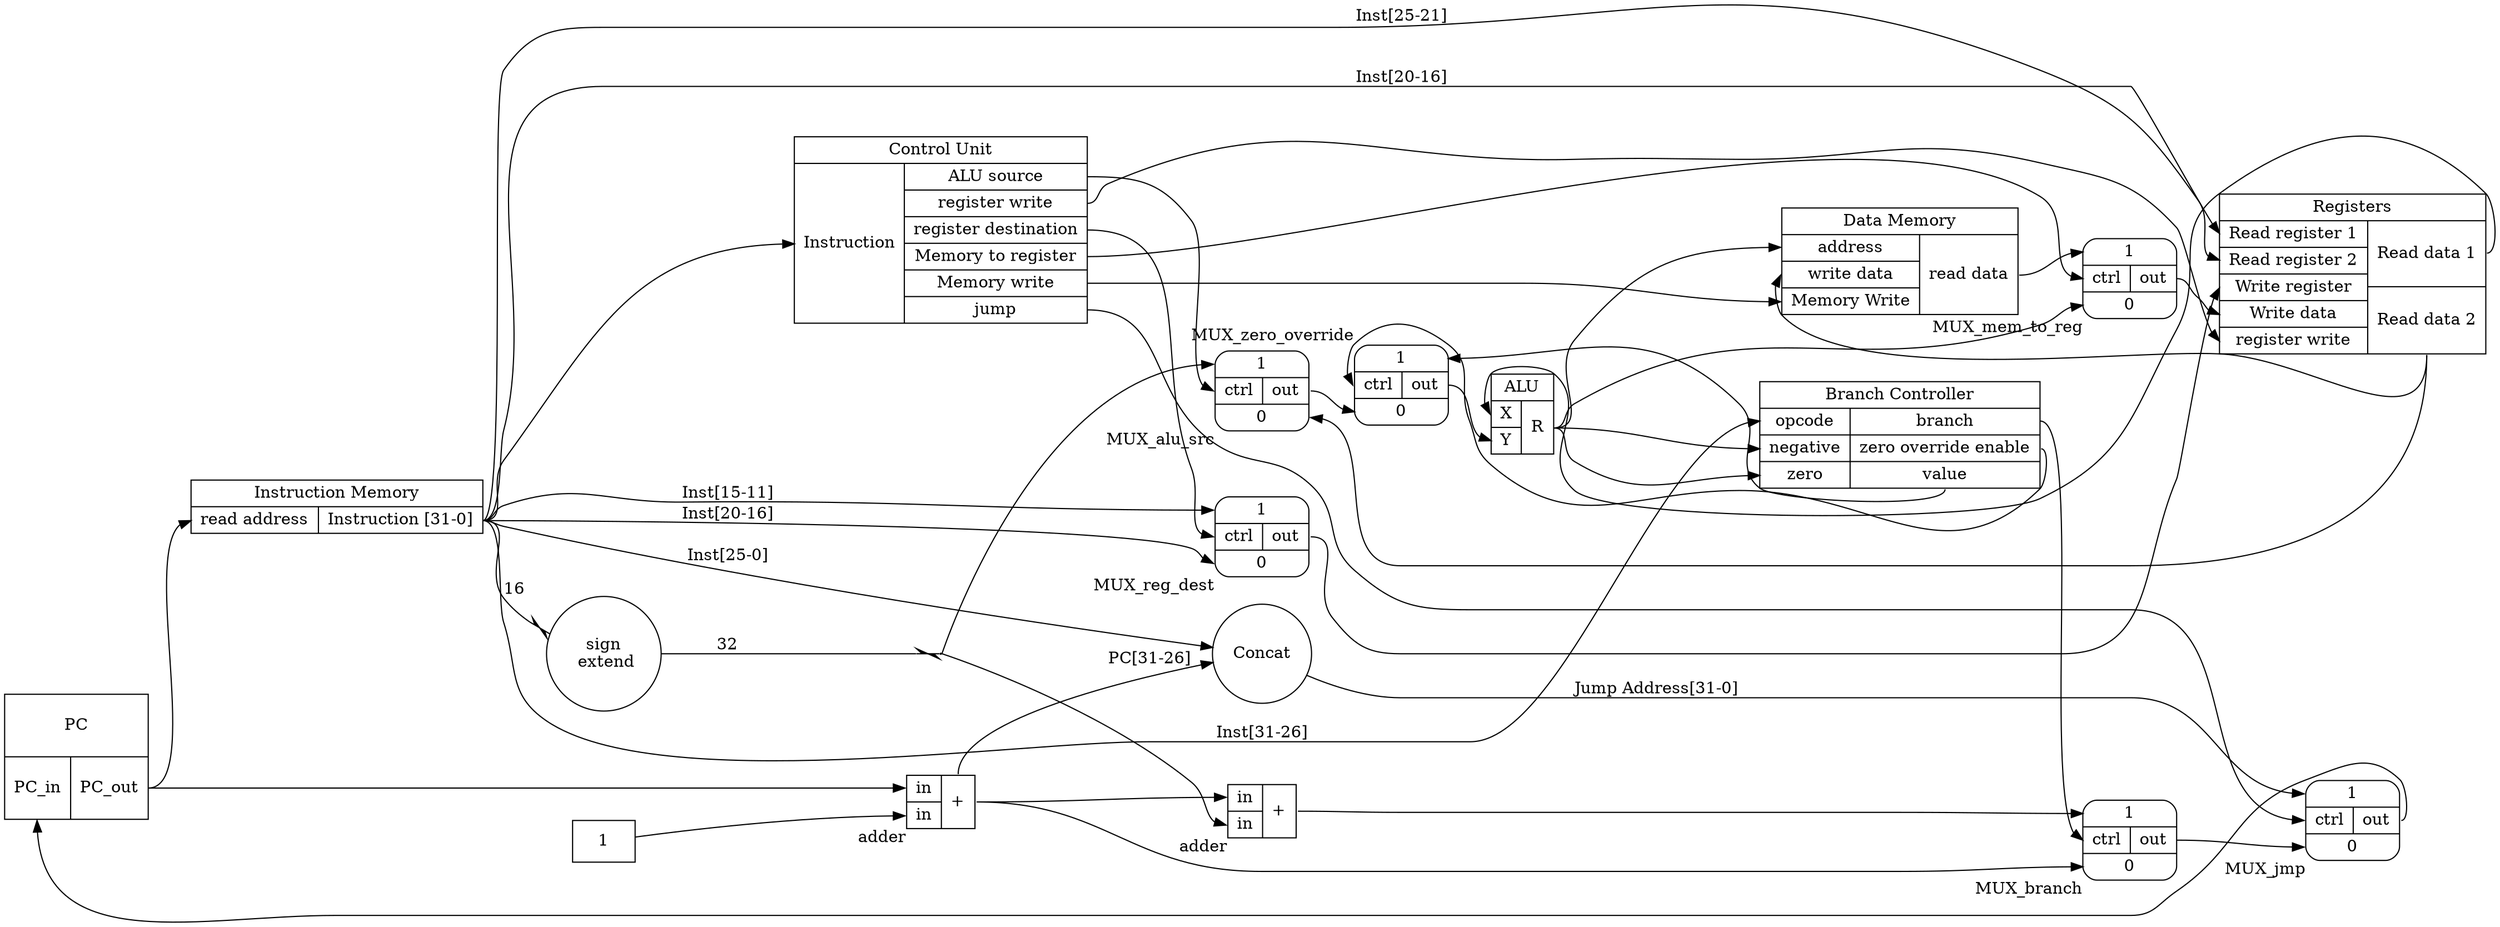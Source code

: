 digraph graphname {
    graph [rankdir="LR" overlap="false" splines="true"]; //splines="ortho"
    node [shape=record];


    // f0 always refer to the part of block/component/blob that has its name on it
    // except for muxes, which have their names floating around them as an external label
    "PC" [height="1.5" label="<f0> PC | {<in> PC_in | <out> PC_out }"];

    "Add1" [xlabel="adder" label="{{<in1> in | <in2> in} | <out> +}}"]; //in1 should get rendered as the top one
    "constant_1" [label="1" shape="text"];


    "Add2" [xlabel="adder" label="{{<in1> in | <in2> in} | <out> +}}"];
    "Concat" [shape="circle"];
    "Sign Extend" [ shape="circle" label="sign\n extend"];

    "Control Unit" [label="<f0> Control Unit | {{ <inst> Instruction} | {<alusource> ALU source | <regwrite> register write | <regdest> register destination | <memtoreg> Memory to register | <memw> Memory write | <jump> jump}}"];
    "Branch Controller" [label="<f0> Branch Controller | {{<opcode> opcode | <negative> negative | <zero> zero } | { <branch> branch | <zerooverride> zero override enable | <value> value }}"];

    "ALU" [label="<f0> ALU | {{<x> X | <y> Y} | {<r> R}}"];

    "Registers" [label="<f0> Registers | {{<readreg1> Read register 1 | <readreg2> Read register 2 | <wreg> Write register | <wdata> Write data | <regwrite> register write} | {<readdata1> Read data 1 | <readdata2> Read data 2}} "];

    "Instruction Memory" [label=" <f0>Instruction Memory | {<read address> read address | <inst> Instruction [31-0]}"];
    "Data Memory" [label=" <f0> Data Memory | {{ <address> address | <wdata> write data | <memwrite> Memory Write } | {<rdata> read data} }}"];

    // MUX layout:
    // 1 on top, 0 on bottom
    // control signal is middle-left
    // output is middle-right
    "Register Destination MUX" [shape="Mrecord" label="<1> 1 | { <control> ctrl | <out> out } | <0> 0" xlabel="MUX_reg_dest"];
    "ALU Source MUX" [shape="Mrecord" label="<1> 1 | { <control> ctrl | <out> out } | <0> 0" xlabel="MUX_alu_src"];
    "Branch MUX" [shape="Mrecord" label="<1> 1 | { <control> ctrl | <out> out } | <0> 0" xlabel="MUX_branch"];
    "Jump MUX" [shape="Mrecord" label="<1> 1 | { <control> ctrl | <out> out } | <0> 0" xlabel="MUX_jmp"];
    "Memory to Register MUX" [shape="Mrecord" label="<1> 1 | { <control> ctrl | <out> out } | <0> 0" xlabel="MUX_mem_to_reg"];
    "Zero Override MUX" [shape="Mrecord" label="<1> 1 | { <control> ctrl | <out> out } | <0> 0" xlabel="MUX_zero_override"]

    // was this removed from the design?
//    "Shift Swap MUX" [shape="Mrecord" label="<1> 1 | { <control> | <out> }| <0> 0" xlabel="MUX_shift_swap"];

    // signals! erm I mean EDGES
    PC:out -> "Instruction Memory":"read address";
    PC:out -> "Add1":in1;
    // need to hack the '1' in on the first adder somehow
    constant_1 -> "Add1":in2;

    Add1:out -> Concat [label="PC[31-26]"];
    Add1:out -> Add2:in1;
    Add1:out -> "Branch MUX":0;

    Add2:out -> "Branch MUX":1;

    "Branch MUX":out -> "Jump MUX":0;
    "Jump MUX":out -> PC:in;
    "Register Destination MUX":out -> "Registers":"wreg";
    "ALU Source MUX":out -> "Zero Override MUX":0;
    "Zero Override MUX":out -> "ALU":y;
    "Memory to Register MUX":out -> "Registers":wdata;


    "Instruction Memory":inst -> "Registers":"readreg2" [label="Inst[25-21]"];
    "Instruction Memory":inst -> "Registers":"readreg1" [label="Inst[20-16]"];
    "Instruction Memory":inst -> "Register Destination MUX":0 [label="Inst[20-16]"];
    "Instruction Memory":inst -> "Register Destination MUX":1 [label="Inst[15-11]"];
    "Instruction Memory":inst -> "Concat" [label="Inst[25-0]"];
    "Instruction Memory":inst -> "Control Unit":inst;
    "Instruction Memory":inst -> "Sign Extend" [label="16" arrowhead="rcrowlvee"];
    "Instruction Memory":inst -> "Branch Controller":opcode [label="Inst[31-26]"];

    "Sign Extend" -> SignExtendHolder [label="32" arrowhead="rcrowlvee"];
    // invisible node trick!
    "SignExtendHolder" [shape="circle" width="0.01" height="0.01" label=""];
    SignExtendHolder -> Add2:in2;
    SignExtendHolder -> "ALU Source MUX":1;

    "Registers":"readdata1" -> "ALU":x;
    "Registers":"readdata2" -> "ALU Source MUX":0;
    "Registers":"readdata2" -> "Data Memory":"wdata";

    "ALU":r -> "Data Memory":"address";
    "ALU":r -> "Memory to Register MUX":0;
    "ALU":r -> "Branch Controller":"zero";
    "ALU":r -> "Branch Controller":"negative";

    "Data Memory":"rdata" -> "Memory to Register MUX":1;

    "Branch Controller":"zerooverride" -> "Zero Override MUX":control;
    "Branch Controller":"value" -> "Zero Override MUX":1;
    "Branch Controller":"branch" -> "Branch MUX":control;

    "Control Unit":alusource -> "ALU Source MUX":control;
    "Control Unit":regwrite -> "Registers":regwrite;
    "Control Unit":regdest -> "Register Destination MUX":control;
    "Control Unit":jump -> "Jump MUX":control;
    "Control Unit":memw -> "Data Memory":memwrite;
    "Control Unit":memtoreg -> "Memory to Register MUX":control;

    "Concat" -> "Jump MUX":1 [label="Jump Address[31-0]"];
 }